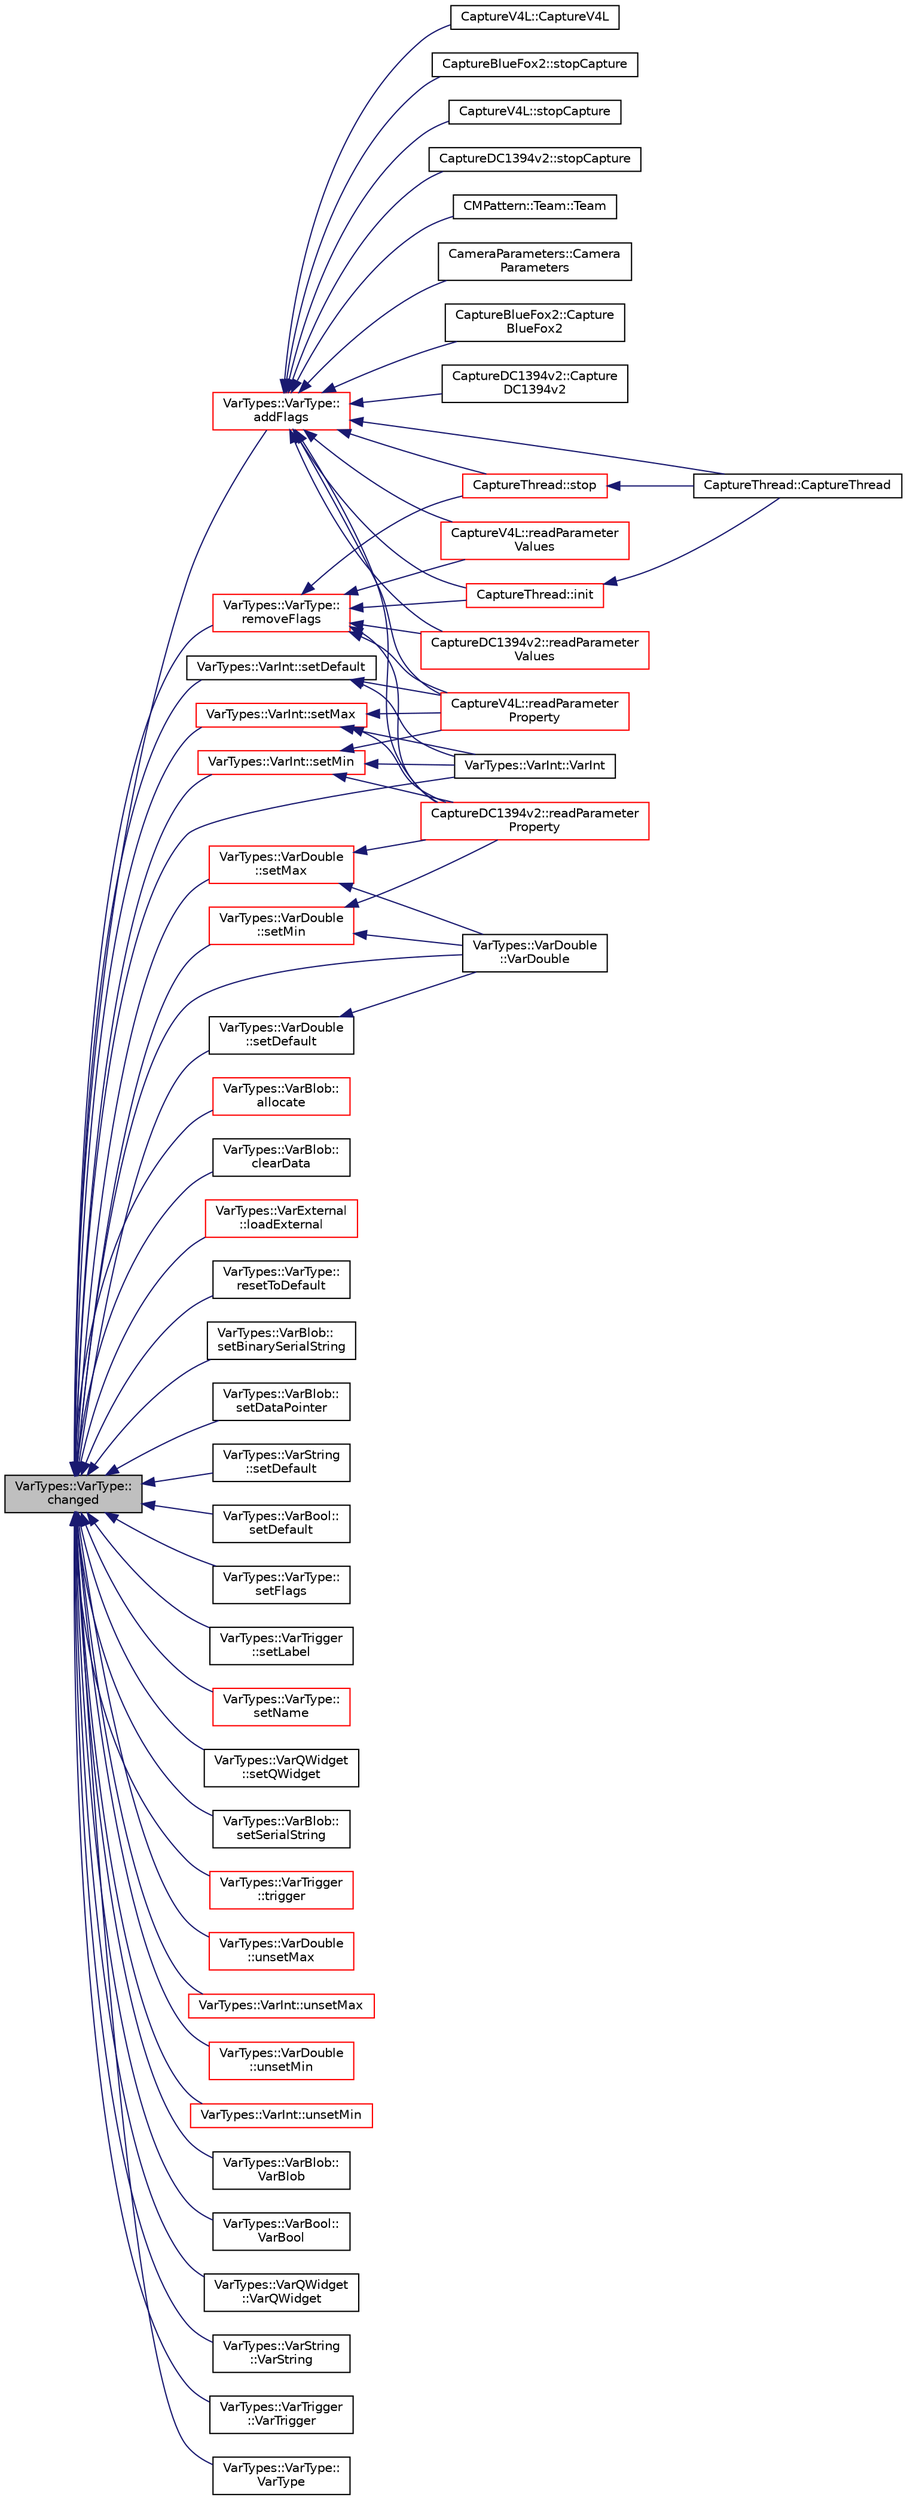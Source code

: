 digraph "VarTypes::VarType::changed"
{
 // INTERACTIVE_SVG=YES
  edge [fontname="Helvetica",fontsize="10",labelfontname="Helvetica",labelfontsize="10"];
  node [fontname="Helvetica",fontsize="10",shape=record];
  rankdir="LR";
  Node1 [label="VarTypes::VarType::\lchanged",height=0.2,width=0.4,color="black", fillcolor="grey75", style="filled", fontcolor="black"];
  Node1 -> Node2 [dir="back",color="midnightblue",fontsize="10",style="solid",fontname="Helvetica"];
  Node2 [label="VarTypes::VarType::\laddFlags",height=0.2,width=0.4,color="red", fillcolor="white", style="filled",URL="$d4/d59/class_var_types_1_1_var_type.html#a3b8db091d10aba24d8e4b2165edd5b0a"];
  Node2 -> Node3 [dir="back",color="midnightblue",fontsize="10",style="solid",fontname="Helvetica"];
  Node3 [label="CameraParameters::Camera\lParameters",height=0.2,width=0.4,color="black", fillcolor="white", style="filled",URL="$d7/df2/class_camera_parameters.html#a388f22763233b5cc81995277501b6278"];
  Node2 -> Node4 [dir="back",color="midnightblue",fontsize="10",style="solid",fontname="Helvetica"];
  Node4 [label="CaptureBlueFox2::Capture\lBlueFox2",height=0.2,width=0.4,color="black", fillcolor="white", style="filled",URL="$d6/d65/class_capture_blue_fox2.html#af16c29461a9cae00ebf093e2bb9b0c36"];
  Node2 -> Node5 [dir="back",color="midnightblue",fontsize="10",style="solid",fontname="Helvetica"];
  Node5 [label="CaptureDC1394v2::Capture\lDC1394v2",height=0.2,width=0.4,color="black", fillcolor="white", style="filled",URL="$d9/db2/class_capture_d_c1394v2.html#afc4a4932dd688dcbf070324ed3df3f93"];
  Node2 -> Node6 [dir="back",color="midnightblue",fontsize="10",style="solid",fontname="Helvetica"];
  Node6 [label="CaptureThread::CaptureThread",height=0.2,width=0.4,color="black", fillcolor="white", style="filled",URL="$d6/de9/class_capture_thread.html#aad604ec4cc78ec3acfe803f268a5aa93"];
  Node2 -> Node7 [dir="back",color="midnightblue",fontsize="10",style="solid",fontname="Helvetica"];
  Node7 [label="CaptureV4L::CaptureV4L",height=0.2,width=0.4,color="black", fillcolor="white", style="filled",URL="$d8/d36/class_capture_v4_l.html#a60e140b264be90f6029fc874c57cb6b1"];
  Node2 -> Node8 [dir="back",color="midnightblue",fontsize="10",style="solid",fontname="Helvetica"];
  Node8 [label="CaptureThread::init",height=0.2,width=0.4,color="red", fillcolor="white", style="filled",URL="$d6/de9/class_capture_thread.html#aa87bb04eb141b2e38fb21970f9ead539"];
  Node8 -> Node6 [dir="back",color="midnightblue",fontsize="10",style="solid",fontname="Helvetica"];
  Node2 -> Node9 [dir="back",color="midnightblue",fontsize="10",style="solid",fontname="Helvetica"];
  Node9 [label="CaptureV4L::readParameter\lProperty",height=0.2,width=0.4,color="red", fillcolor="white", style="filled",URL="$d8/d36/class_capture_v4_l.html#a6e5bbb2219f75bb0e1efa54611a82a3d"];
  Node2 -> Node10 [dir="back",color="midnightblue",fontsize="10",style="solid",fontname="Helvetica"];
  Node10 [label="CaptureDC1394v2::readParameter\lProperty",height=0.2,width=0.4,color="red", fillcolor="white", style="filled",URL="$d9/db2/class_capture_d_c1394v2.html#afb7ded75362a0269c5d7f837671d84a3"];
  Node2 -> Node11 [dir="back",color="midnightblue",fontsize="10",style="solid",fontname="Helvetica"];
  Node11 [label="CaptureV4L::readParameter\lValues",height=0.2,width=0.4,color="red", fillcolor="white", style="filled",URL="$d8/d36/class_capture_v4_l.html#a446168ca5f7a66eb96d7da1b095e9875"];
  Node2 -> Node12 [dir="back",color="midnightblue",fontsize="10",style="solid",fontname="Helvetica"];
  Node12 [label="CaptureDC1394v2::readParameter\lValues",height=0.2,width=0.4,color="red", fillcolor="white", style="filled",URL="$d9/db2/class_capture_d_c1394v2.html#ad393401efc2065c27cd094d1e44e38e6"];
  Node2 -> Node13 [dir="back",color="midnightblue",fontsize="10",style="solid",fontname="Helvetica"];
  Node13 [label="CaptureThread::stop",height=0.2,width=0.4,color="red", fillcolor="white", style="filled",URL="$d6/de9/class_capture_thread.html#a8d052a26cff8e6aea0c37573c0d0cd5d"];
  Node13 -> Node6 [dir="back",color="midnightblue",fontsize="10",style="solid",fontname="Helvetica"];
  Node2 -> Node14 [dir="back",color="midnightblue",fontsize="10",style="solid",fontname="Helvetica"];
  Node14 [label="CaptureBlueFox2::stopCapture",height=0.2,width=0.4,color="black", fillcolor="white", style="filled",URL="$d6/d65/class_capture_blue_fox2.html#ae175b101564a7b4a26e504c2e4fd447d",tooltip="Stop Capture. "];
  Node2 -> Node15 [dir="back",color="midnightblue",fontsize="10",style="solid",fontname="Helvetica"];
  Node15 [label="CaptureV4L::stopCapture",height=0.2,width=0.4,color="black", fillcolor="white", style="filled",URL="$d8/d36/class_capture_v4_l.html#a313d666c787b2b307416d9221cfda1c4",tooltip="Stop Capture. "];
  Node2 -> Node16 [dir="back",color="midnightblue",fontsize="10",style="solid",fontname="Helvetica"];
  Node16 [label="CaptureDC1394v2::stopCapture",height=0.2,width=0.4,color="black", fillcolor="white", style="filled",URL="$d9/db2/class_capture_d_c1394v2.html#a134af9830a3320a239b0c8f14b2adc07",tooltip="Stop Capture. "];
  Node2 -> Node17 [dir="back",color="midnightblue",fontsize="10",style="solid",fontname="Helvetica"];
  Node17 [label="CMPattern::Team::Team",height=0.2,width=0.4,color="black", fillcolor="white", style="filled",URL="$dd/d8f/class_c_m_pattern_1_1_team.html#a1088734005ae643a8b048cf438b6377f"];
  Node1 -> Node18 [dir="back",color="midnightblue",fontsize="10",style="solid",fontname="Helvetica"];
  Node18 [label="VarTypes::VarBlob::\lallocate",height=0.2,width=0.4,color="red", fillcolor="white", style="filled",URL="$d3/dac/class_var_types_1_1_var_blob.html#a16f186cddd3e713e57fcb56d9ad67438"];
  Node1 -> Node19 [dir="back",color="midnightblue",fontsize="10",style="solid",fontname="Helvetica"];
  Node19 [label="VarTypes::VarBlob::\lclearData",height=0.2,width=0.4,color="black", fillcolor="white", style="filled",URL="$d3/dac/class_var_types_1_1_var_blob.html#a3bc5d3491153c1be9e2317bb7d8d90cc"];
  Node1 -> Node20 [dir="back",color="midnightblue",fontsize="10",style="solid",fontname="Helvetica"];
  Node20 [label="VarTypes::VarExternal\l::loadExternal",height=0.2,width=0.4,color="red", fillcolor="white", style="filled",URL="$d3/de2/class_var_types_1_1_var_external.html#a8cdbf72cd88b965326168362d9d2dc5e"];
  Node1 -> Node21 [dir="back",color="midnightblue",fontsize="10",style="solid",fontname="Helvetica"];
  Node21 [label="VarTypes::VarType::\lremoveFlags",height=0.2,width=0.4,color="red", fillcolor="white", style="filled",URL="$d4/d59/class_var_types_1_1_var_type.html#aa60e7a1bc81880fda0fc6dc231325f66"];
  Node21 -> Node8 [dir="back",color="midnightblue",fontsize="10",style="solid",fontname="Helvetica"];
  Node21 -> Node13 [dir="back",color="midnightblue",fontsize="10",style="solid",fontname="Helvetica"];
  Node21 -> Node12 [dir="back",color="midnightblue",fontsize="10",style="solid",fontname="Helvetica"];
  Node21 -> Node10 [dir="back",color="midnightblue",fontsize="10",style="solid",fontname="Helvetica"];
  Node21 -> Node11 [dir="back",color="midnightblue",fontsize="10",style="solid",fontname="Helvetica"];
  Node21 -> Node9 [dir="back",color="midnightblue",fontsize="10",style="solid",fontname="Helvetica"];
  Node1 -> Node22 [dir="back",color="midnightblue",fontsize="10",style="solid",fontname="Helvetica"];
  Node22 [label="VarTypes::VarType::\lresetToDefault",height=0.2,width=0.4,color="black", fillcolor="white", style="filled",URL="$d4/d59/class_var_types_1_1_var_type.html#a74cf02e919734204425963ac80b1ba99",tooltip="Reset the values of this node to default. "];
  Node1 -> Node23 [dir="back",color="midnightblue",fontsize="10",style="solid",fontname="Helvetica"];
  Node23 [label="VarTypes::VarBlob::\lsetBinarySerialString",height=0.2,width=0.4,color="black", fillcolor="white", style="filled",URL="$d3/dac/class_var_types_1_1_var_blob.html#af146f2ea818e93484ce491f6da03851d"];
  Node1 -> Node24 [dir="back",color="midnightblue",fontsize="10",style="solid",fontname="Helvetica"];
  Node24 [label="VarTypes::VarBlob::\lsetDataPointer",height=0.2,width=0.4,color="black", fillcolor="white", style="filled",URL="$d3/dac/class_var_types_1_1_var_blob.html#a6a0db6e9b65041715134d92c65cdb1f5"];
  Node1 -> Node25 [dir="back",color="midnightblue",fontsize="10",style="solid",fontname="Helvetica"];
  Node25 [label="VarTypes::VarString\l::setDefault",height=0.2,width=0.4,color="black", fillcolor="white", style="filled",URL="$d5/deb/class_var_types_1_1_var_string.html#a8fca69a2d49e542e04eebba8ceaf1e87"];
  Node1 -> Node26 [dir="back",color="midnightblue",fontsize="10",style="solid",fontname="Helvetica"];
  Node26 [label="VarTypes::VarBool::\lsetDefault",height=0.2,width=0.4,color="black", fillcolor="white", style="filled",URL="$dc/da5/class_var_types_1_1_var_bool.html#a9431bca340450d492c93dacc395e2765"];
  Node1 -> Node27 [dir="back",color="midnightblue",fontsize="10",style="solid",fontname="Helvetica"];
  Node27 [label="VarTypes::VarInt::setDefault",height=0.2,width=0.4,color="black", fillcolor="white", style="filled",URL="$d0/d6c/class_var_types_1_1_var_int.html#a9705c45b8b0eb49bb6fdf33c75391b93"];
  Node27 -> Node9 [dir="back",color="midnightblue",fontsize="10",style="solid",fontname="Helvetica"];
  Node27 -> Node28 [dir="back",color="midnightblue",fontsize="10",style="solid",fontname="Helvetica"];
  Node28 [label="VarTypes::VarInt::VarInt",height=0.2,width=0.4,color="black", fillcolor="white", style="filled",URL="$d0/d6c/class_var_types_1_1_var_int.html#aae1c4503e6543936185cf66271d91995"];
  Node1 -> Node29 [dir="back",color="midnightblue",fontsize="10",style="solid",fontname="Helvetica"];
  Node29 [label="VarTypes::VarDouble\l::setDefault",height=0.2,width=0.4,color="black", fillcolor="white", style="filled",URL="$d6/de9/class_var_types_1_1_var_double.html#a0479b8e2c8519fa908ba8171bca8641b"];
  Node29 -> Node30 [dir="back",color="midnightblue",fontsize="10",style="solid",fontname="Helvetica"];
  Node30 [label="VarTypes::VarDouble\l::VarDouble",height=0.2,width=0.4,color="black", fillcolor="white", style="filled",URL="$d6/de9/class_var_types_1_1_var_double.html#a450dce0d50300b291b6b15e9a5cfdf39"];
  Node1 -> Node31 [dir="back",color="midnightblue",fontsize="10",style="solid",fontname="Helvetica"];
  Node31 [label="VarTypes::VarType::\lsetFlags",height=0.2,width=0.4,color="black", fillcolor="white", style="filled",URL="$d4/d59/class_var_types_1_1_var_type.html#a9b61624c4899d30aed51e445fa792341"];
  Node1 -> Node32 [dir="back",color="midnightblue",fontsize="10",style="solid",fontname="Helvetica"];
  Node32 [label="VarTypes::VarTrigger\l::setLabel",height=0.2,width=0.4,color="black", fillcolor="white", style="filled",URL="$d8/d89/class_var_types_1_1_var_trigger.html#a4cc8c536fd57483ef28833cc00ed376f",tooltip="set the label of the button "];
  Node1 -> Node33 [dir="back",color="midnightblue",fontsize="10",style="solid",fontname="Helvetica"];
  Node33 [label="VarTypes::VarDouble\l::setMax",height=0.2,width=0.4,color="red", fillcolor="white", style="filled",URL="$d6/de9/class_var_types_1_1_var_double.html#abb7bd14c4f793d5dcf50d5578e9180da"];
  Node33 -> Node10 [dir="back",color="midnightblue",fontsize="10",style="solid",fontname="Helvetica"];
  Node33 -> Node30 [dir="back",color="midnightblue",fontsize="10",style="solid",fontname="Helvetica"];
  Node1 -> Node34 [dir="back",color="midnightblue",fontsize="10",style="solid",fontname="Helvetica"];
  Node34 [label="VarTypes::VarInt::setMax",height=0.2,width=0.4,color="red", fillcolor="white", style="filled",URL="$d0/d6c/class_var_types_1_1_var_int.html#a2e803d4d3f63831bbd1ab9f11f2908df"];
  Node34 -> Node9 [dir="back",color="midnightblue",fontsize="10",style="solid",fontname="Helvetica"];
  Node34 -> Node10 [dir="back",color="midnightblue",fontsize="10",style="solid",fontname="Helvetica"];
  Node34 -> Node28 [dir="back",color="midnightblue",fontsize="10",style="solid",fontname="Helvetica"];
  Node1 -> Node35 [dir="back",color="midnightblue",fontsize="10",style="solid",fontname="Helvetica"];
  Node35 [label="VarTypes::VarDouble\l::setMin",height=0.2,width=0.4,color="red", fillcolor="white", style="filled",URL="$d6/de9/class_var_types_1_1_var_double.html#ac462b905a3cc9c03d51a1e58906c88b7"];
  Node35 -> Node10 [dir="back",color="midnightblue",fontsize="10",style="solid",fontname="Helvetica"];
  Node35 -> Node30 [dir="back",color="midnightblue",fontsize="10",style="solid",fontname="Helvetica"];
  Node1 -> Node36 [dir="back",color="midnightblue",fontsize="10",style="solid",fontname="Helvetica"];
  Node36 [label="VarTypes::VarInt::setMin",height=0.2,width=0.4,color="red", fillcolor="white", style="filled",URL="$d0/d6c/class_var_types_1_1_var_int.html#af7742d4a06df37ff9bf2d7d615a8fad5"];
  Node36 -> Node9 [dir="back",color="midnightblue",fontsize="10",style="solid",fontname="Helvetica"];
  Node36 -> Node10 [dir="back",color="midnightblue",fontsize="10",style="solid",fontname="Helvetica"];
  Node36 -> Node28 [dir="back",color="midnightblue",fontsize="10",style="solid",fontname="Helvetica"];
  Node1 -> Node37 [dir="back",color="midnightblue",fontsize="10",style="solid",fontname="Helvetica"];
  Node37 [label="VarTypes::VarType::\lsetName",height=0.2,width=0.4,color="red", fillcolor="white", style="filled",URL="$d4/d59/class_var_types_1_1_var_type.html#a323df27bbbe7d4dfa771d4af772c3b48",tooltip="Set the string label of this node. "];
  Node1 -> Node38 [dir="back",color="midnightblue",fontsize="10",style="solid",fontname="Helvetica"];
  Node38 [label="VarTypes::VarQWidget\l::setQWidget",height=0.2,width=0.4,color="black", fillcolor="white", style="filled",URL="$d4/d8a/class_var_types_1_1_var_q_widget.html#ae6322c19faaa6ac6b812efd38c3a64df"];
  Node1 -> Node39 [dir="back",color="midnightblue",fontsize="10",style="solid",fontname="Helvetica"];
  Node39 [label="VarTypes::VarBlob::\lsetSerialString",height=0.2,width=0.4,color="black", fillcolor="white", style="filled",URL="$d3/dac/class_var_types_1_1_var_blob.html#a950d6e7b24e8623852829f1f12909863"];
  Node1 -> Node40 [dir="back",color="midnightblue",fontsize="10",style="solid",fontname="Helvetica"];
  Node40 [label="VarTypes::VarTrigger\l::trigger",height=0.2,width=0.4,color="red", fillcolor="white", style="filled",URL="$d8/d89/class_var_types_1_1_var_trigger.html#a461934071c7aca79028441a3b7ccde96"];
  Node1 -> Node41 [dir="back",color="midnightblue",fontsize="10",style="solid",fontname="Helvetica"];
  Node41 [label="VarTypes::VarDouble\l::unsetMax",height=0.2,width=0.4,color="red", fillcolor="white", style="filled",URL="$d6/de9/class_var_types_1_1_var_double.html#a1d9a80e2a3c21df679def81c6b523705"];
  Node1 -> Node42 [dir="back",color="midnightblue",fontsize="10",style="solid",fontname="Helvetica"];
  Node42 [label="VarTypes::VarInt::unsetMax",height=0.2,width=0.4,color="red", fillcolor="white", style="filled",URL="$d0/d6c/class_var_types_1_1_var_int.html#adc5c5a6d0951d4af22176676c40c4366"];
  Node1 -> Node43 [dir="back",color="midnightblue",fontsize="10",style="solid",fontname="Helvetica"];
  Node43 [label="VarTypes::VarDouble\l::unsetMin",height=0.2,width=0.4,color="red", fillcolor="white", style="filled",URL="$d6/de9/class_var_types_1_1_var_double.html#a69e1fc790a405067b3e7a91fa3a3ac34"];
  Node1 -> Node44 [dir="back",color="midnightblue",fontsize="10",style="solid",fontname="Helvetica"];
  Node44 [label="VarTypes::VarInt::unsetMin",height=0.2,width=0.4,color="red", fillcolor="white", style="filled",URL="$d0/d6c/class_var_types_1_1_var_int.html#a83f8916787f6fb81817ff526e6a70776"];
  Node1 -> Node45 [dir="back",color="midnightblue",fontsize="10",style="solid",fontname="Helvetica"];
  Node45 [label="VarTypes::VarBlob::\lVarBlob",height=0.2,width=0.4,color="black", fillcolor="white", style="filled",URL="$d3/dac/class_var_types_1_1_var_blob.html#a958b7f1eafab476389bee7f06e8df45a"];
  Node1 -> Node46 [dir="back",color="midnightblue",fontsize="10",style="solid",fontname="Helvetica"];
  Node46 [label="VarTypes::VarBool::\lVarBool",height=0.2,width=0.4,color="black", fillcolor="white", style="filled",URL="$dc/da5/class_var_types_1_1_var_bool.html#a655c8bb75516942ab5dae5ad9b92e0d8"];
  Node1 -> Node30 [dir="back",color="midnightblue",fontsize="10",style="solid",fontname="Helvetica"];
  Node1 -> Node28 [dir="back",color="midnightblue",fontsize="10",style="solid",fontname="Helvetica"];
  Node1 -> Node47 [dir="back",color="midnightblue",fontsize="10",style="solid",fontname="Helvetica"];
  Node47 [label="VarTypes::VarQWidget\l::VarQWidget",height=0.2,width=0.4,color="black", fillcolor="white", style="filled",URL="$d4/d8a/class_var_types_1_1_var_q_widget.html#a97acc672dc76e08c39d1d795c291d6f4"];
  Node1 -> Node48 [dir="back",color="midnightblue",fontsize="10",style="solid",fontname="Helvetica"];
  Node48 [label="VarTypes::VarString\l::VarString",height=0.2,width=0.4,color="black", fillcolor="white", style="filled",URL="$d5/deb/class_var_types_1_1_var_string.html#aa5278023b0dff790b3b77a4ad18533a8"];
  Node1 -> Node49 [dir="back",color="midnightblue",fontsize="10",style="solid",fontname="Helvetica"];
  Node49 [label="VarTypes::VarTrigger\l::VarTrigger",height=0.2,width=0.4,color="black", fillcolor="white", style="filled",URL="$d8/d89/class_var_types_1_1_var_trigger.html#a638a82c2f1aa063915a76758c393a882"];
  Node1 -> Node50 [dir="back",color="midnightblue",fontsize="10",style="solid",fontname="Helvetica"];
  Node50 [label="VarTypes::VarType::\lVarType",height=0.2,width=0.4,color="black", fillcolor="white", style="filled",URL="$d4/d59/class_var_types_1_1_var_type.html#affce2233ef6a99e6e8b812bf58a3cb1a"];
}
